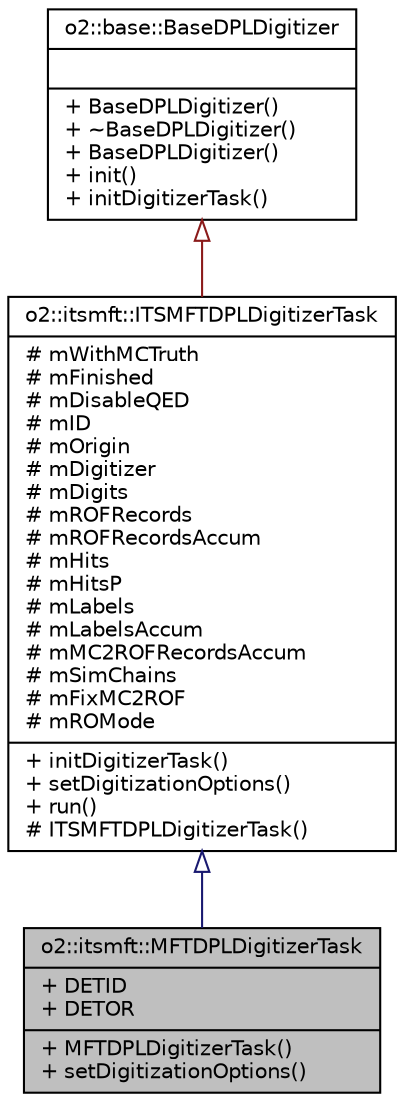 digraph "o2::itsmft::MFTDPLDigitizerTask"
{
 // INTERACTIVE_SVG=YES
  bgcolor="transparent";
  edge [fontname="Helvetica",fontsize="10",labelfontname="Helvetica",labelfontsize="10"];
  node [fontname="Helvetica",fontsize="10",shape=record];
  Node0 [label="{o2::itsmft::MFTDPLDigitizerTask\n|+ DETID\l+ DETOR\l|+ MFTDPLDigitizerTask()\l+ setDigitizationOptions()\l}",height=0.2,width=0.4,color="black", fillcolor="grey75", style="filled", fontcolor="black"];
  Node1 -> Node0 [dir="back",color="midnightblue",fontsize="10",style="solid",arrowtail="onormal",fontname="Helvetica"];
  Node1 [label="{o2::itsmft::ITSMFTDPLDigitizerTask\n|# mWithMCTruth\l# mFinished\l# mDisableQED\l# mID\l# mOrigin\l# mDigitizer\l# mDigits\l# mROFRecords\l# mROFRecordsAccum\l# mHits\l# mHitsP\l# mLabels\l# mLabelsAccum\l# mMC2ROFRecordsAccum\l# mSimChains\l# mFixMC2ROF\l# mROMode\l|+ initDigitizerTask()\l+ setDigitizationOptions()\l+ run()\l# ITSMFTDPLDigitizerTask()\l}",height=0.2,width=0.4,color="black",URL="$dd/d3a/classo2_1_1itsmft_1_1ITSMFTDPLDigitizerTask.html"];
  Node2 -> Node1 [dir="back",color="firebrick4",fontsize="10",style="solid",arrowtail="onormal",fontname="Helvetica"];
  Node2 [label="{o2::base::BaseDPLDigitizer\n||+ BaseDPLDigitizer()\l+ ~BaseDPLDigitizer()\l+ BaseDPLDigitizer()\l+ init()\l+ initDigitizerTask()\l}",height=0.2,width=0.4,color="black",URL="$de/de1/classo2_1_1base_1_1BaseDPLDigitizer.html"];
}
